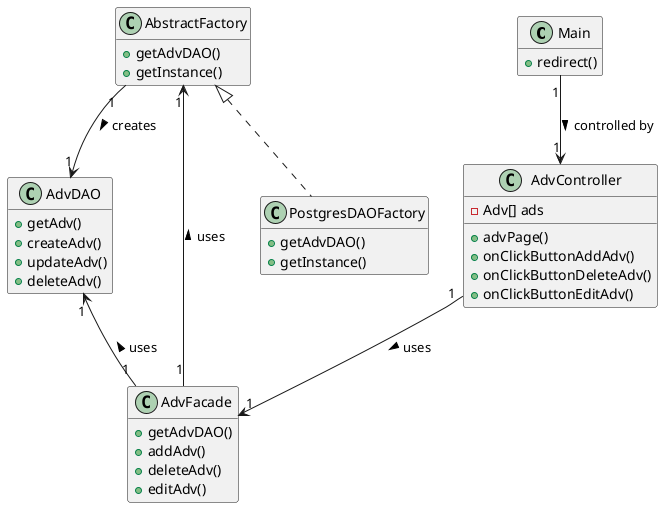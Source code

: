 @startuml

hide empty members

class "Main" as UI {
    +redirect()
}

class "AdvController" as Controller {
    -Adv[] ads
    +advPage()
    +onClickButtonAddAdv()
    +onClickButtonDeleteAdv()
    +onClickButtonEditAdv()
}

class "AdvFacade" as Facade {
    +getAdvDAO()
    +addAdv()
    +deleteAdv()
    +editAdv()
}

class "AdvDAO" as DAO {

    +getAdv()
    +createAdv()
    +updateAdv()
    +deleteAdv()

}

class AbstractFactory {
    +getAdvDAO()
    +getInstance()
}

class PostgresDAOFactory implements AbstractFactory {
    +getAdvDAO()
    +getInstance()
}

UI       "1" -->  "1" Controller: > controlled by
Controller "1" -->  "1" Facade: > uses
Facade     "1" -u-> "1" AbstractFactory: > uses
AbstractFactory    "1" -->  "1" DAO: > creates
Facade     "1" -u-> "1" DAO: > uses



@enduml
